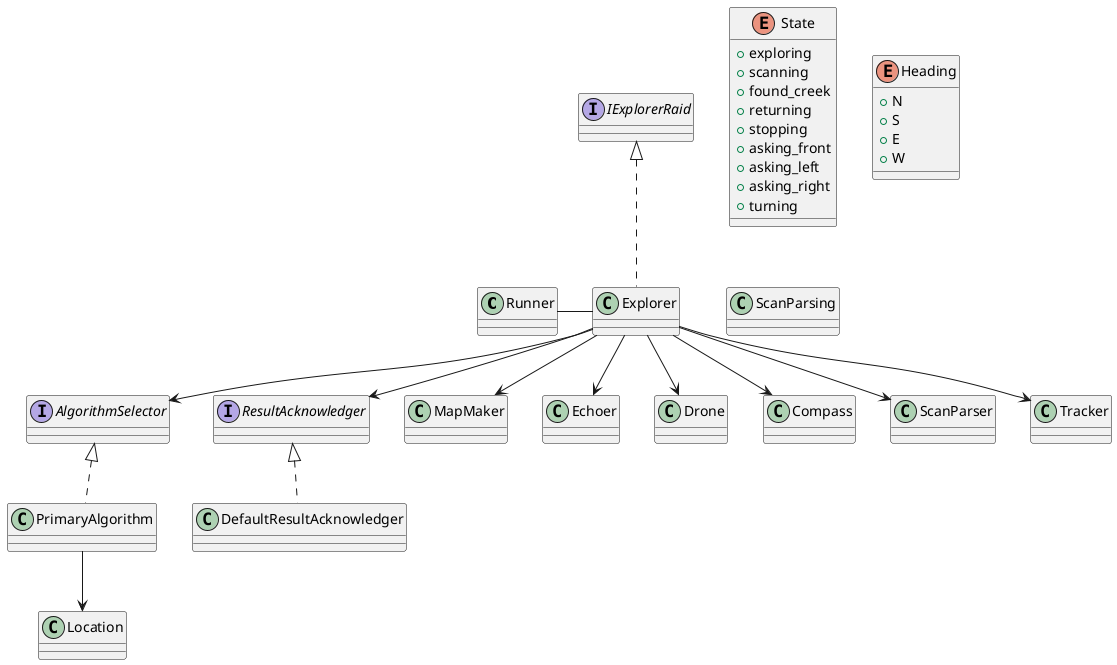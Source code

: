 @startuml HighLevel_UML

class Runner 

Runner - Explorer

interface IExplorerRaid

interface AlgorithmSelector

interface ResultAcknowledger

class Explorer implements IExplorerRaid 

enum State {
    +exploring
    +scanning
    +found_creek
    +returning
    +stopping
    +asking_front
    +asking_left
    +asking_right
    +turning
}

Explorer --> MapMaker
Explorer --> Echoer
Explorer --> Drone
Explorer --> Compass
Explorer --> ScanParser
Explorer --> Tracker
Explorer --> AlgorithmSelector
Explorer --> ResultAcknowledger

class MapMaker 

class Tracker

class PrimaryAlgorithm implements AlgorithmSelector
class DefaultResultAcknowledger implements ResultAcknowledger

enum Heading {
    + N 
    + S 
    + E 
    + W 
}

PrimaryAlgorithm --> Location

class Location 

class ScanParsing

@enduml